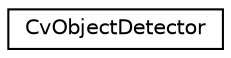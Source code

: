 digraph "Graphical Class Hierarchy"
{
 // LATEX_PDF_SIZE
  edge [fontname="Helvetica",fontsize="10",labelfontname="Helvetica",labelfontsize="10"];
  node [fontname="Helvetica",fontsize="10",shape=record];
  rankdir="LR";
  Node0 [label="CvObjectDetector",height=0.2,width=0.4,color="black", fillcolor="white", style="filled",URL="$class_cv_object_detector.html",tooltip=" "];
}
